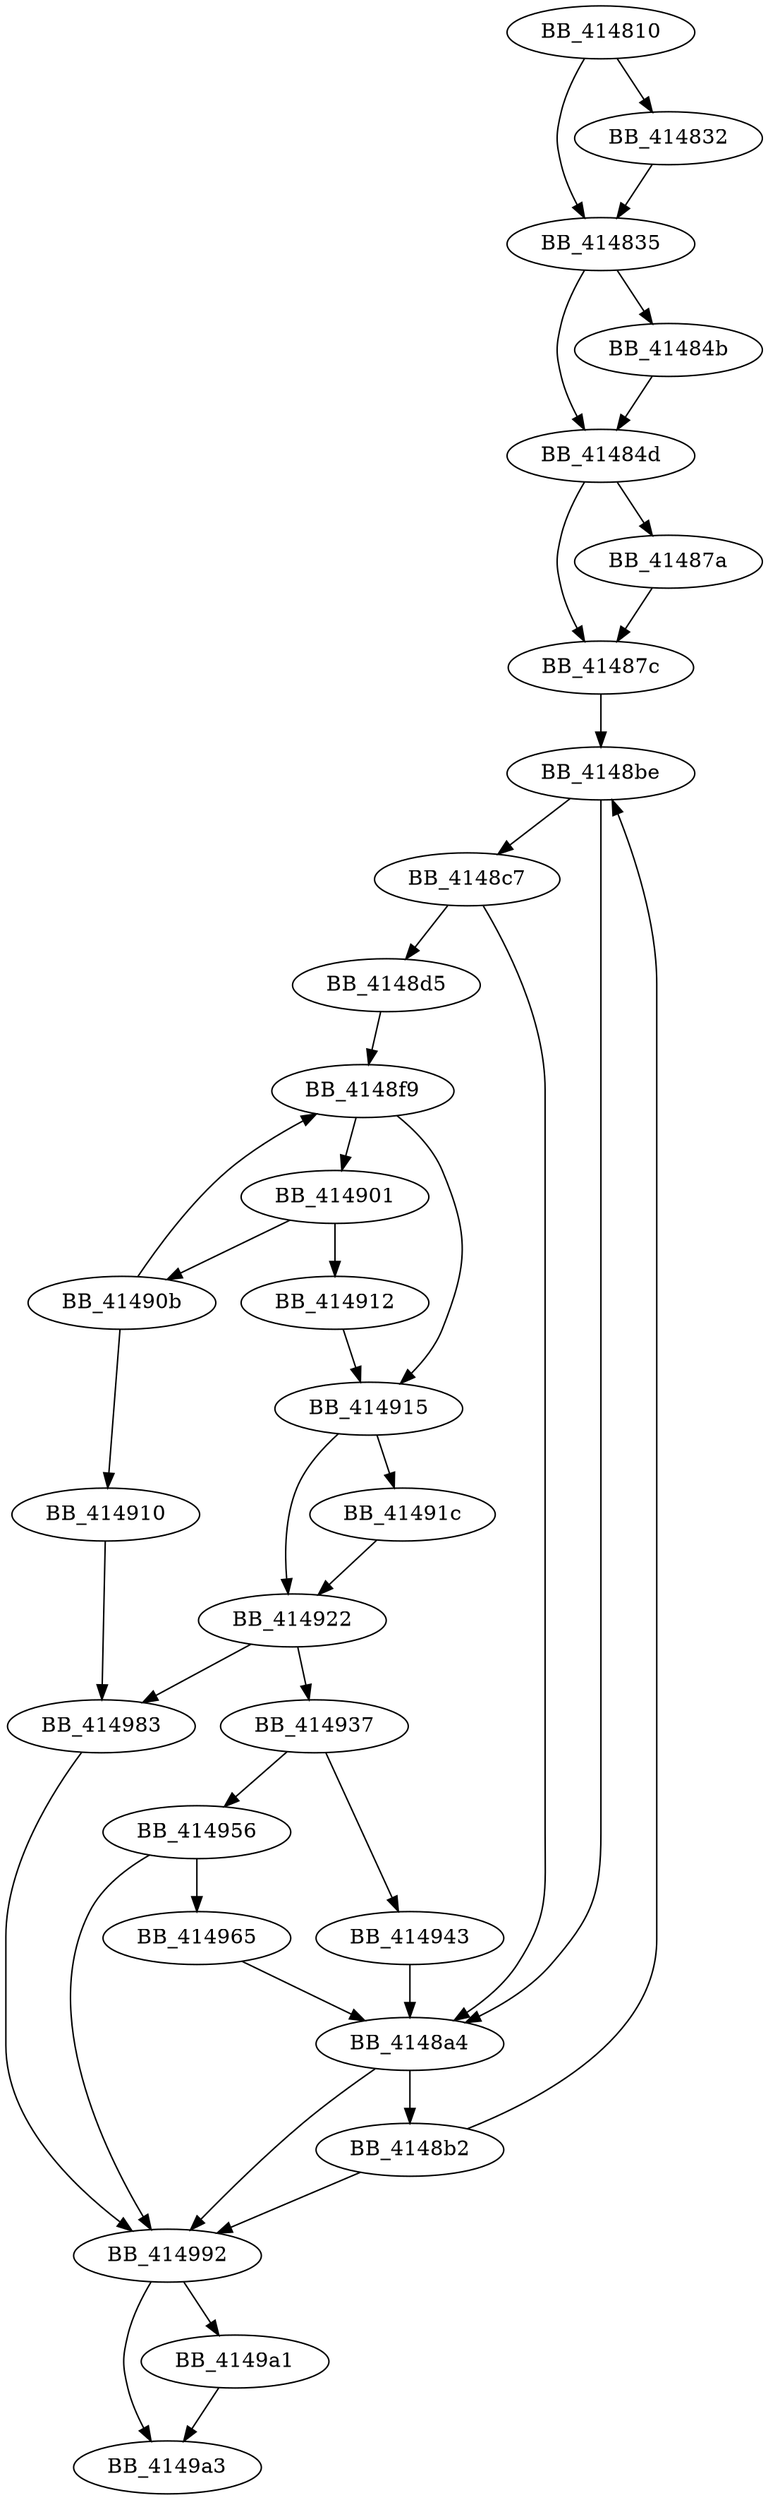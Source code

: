 DiGraph sub_414810{
BB_414810->BB_414832
BB_414810->BB_414835
BB_414832->BB_414835
BB_414835->BB_41484b
BB_414835->BB_41484d
BB_41484b->BB_41484d
BB_41484d->BB_41487a
BB_41484d->BB_41487c
BB_41487a->BB_41487c
BB_41487c->BB_4148be
BB_4148a4->BB_4148b2
BB_4148a4->BB_414992
BB_4148b2->BB_4148be
BB_4148b2->BB_414992
BB_4148be->BB_4148a4
BB_4148be->BB_4148c7
BB_4148c7->BB_4148a4
BB_4148c7->BB_4148d5
BB_4148d5->BB_4148f9
BB_4148f9->BB_414901
BB_4148f9->BB_414915
BB_414901->BB_41490b
BB_414901->BB_414912
BB_41490b->BB_4148f9
BB_41490b->BB_414910
BB_414910->BB_414983
BB_414912->BB_414915
BB_414915->BB_41491c
BB_414915->BB_414922
BB_41491c->BB_414922
BB_414922->BB_414937
BB_414922->BB_414983
BB_414937->BB_414943
BB_414937->BB_414956
BB_414943->BB_4148a4
BB_414956->BB_414965
BB_414956->BB_414992
BB_414965->BB_4148a4
BB_414983->BB_414992
BB_414992->BB_4149a1
BB_414992->BB_4149a3
BB_4149a1->BB_4149a3
}

